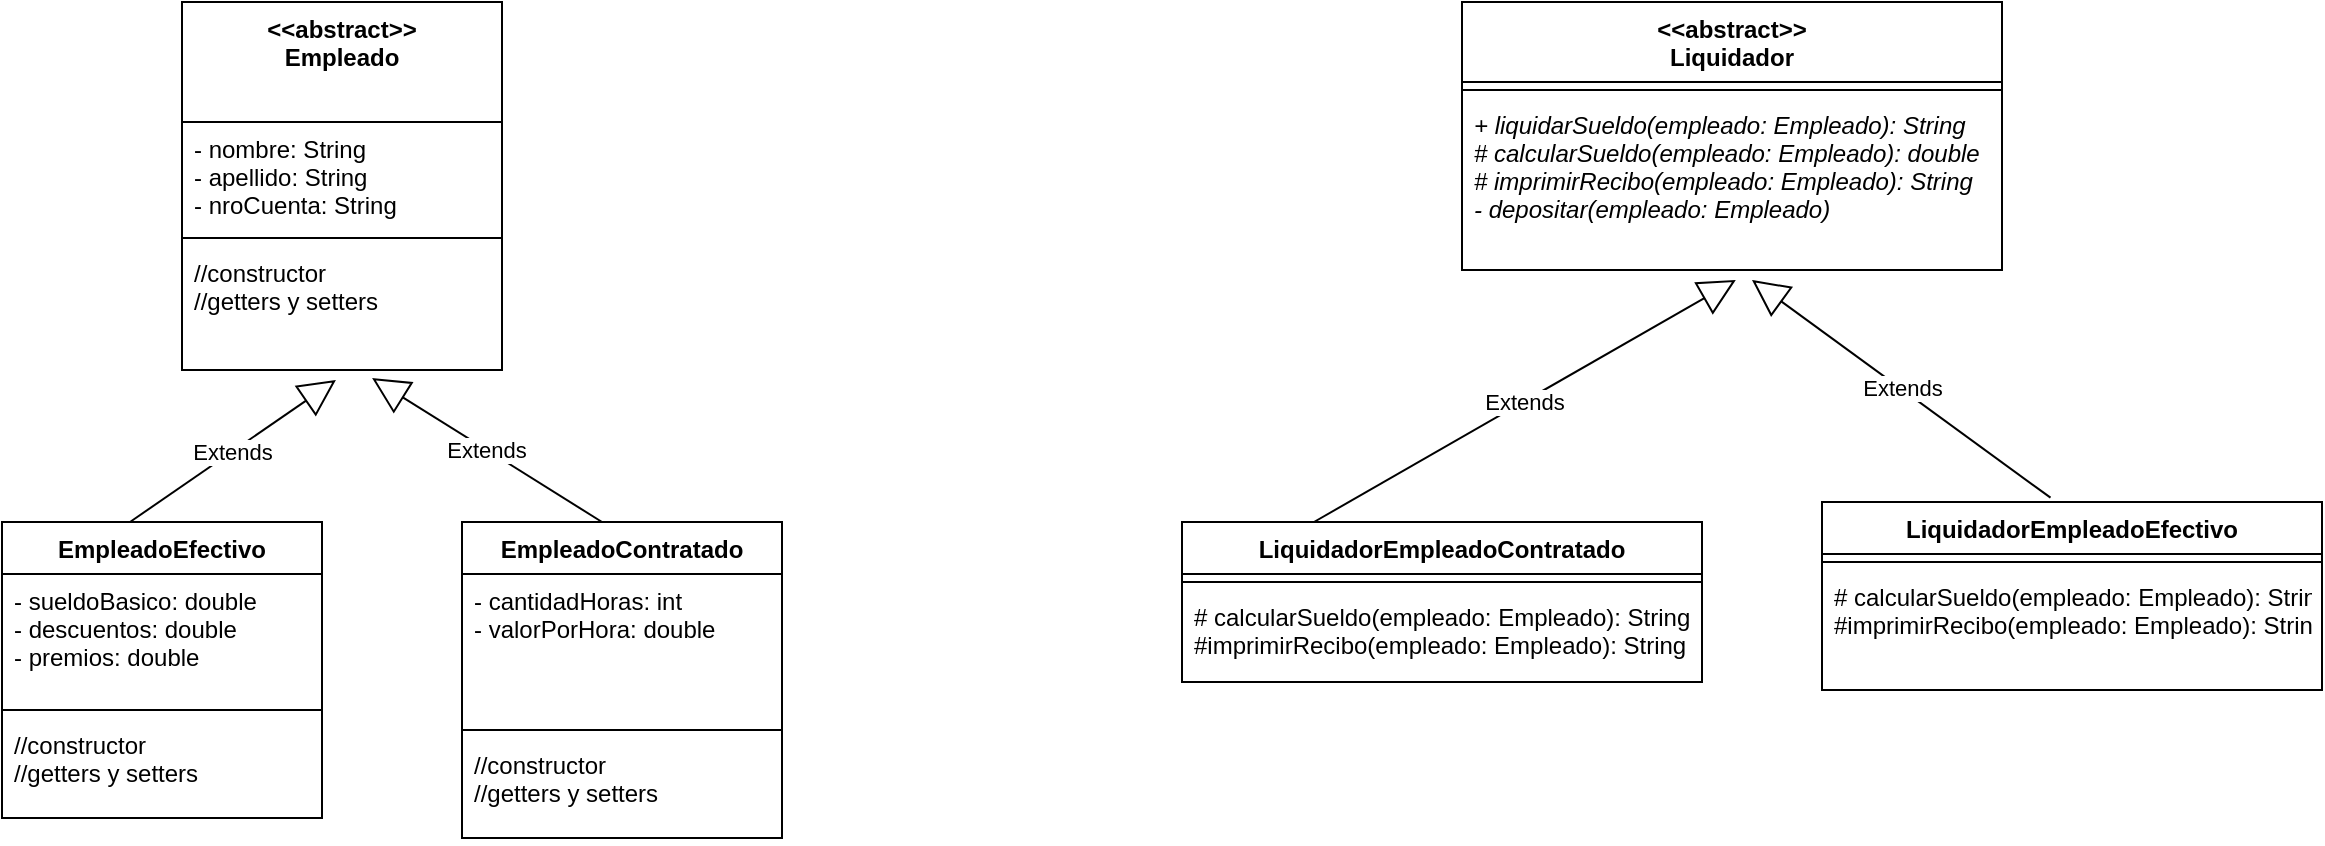 <mxfile version="20.6.0" type="device"><diagram id="xCPKV9oGBQflPcM68weZ" name="Page-1"><mxGraphModel dx="2249" dy="762" grid="1" gridSize="10" guides="1" tooltips="1" connect="1" arrows="1" fold="1" page="1" pageScale="1" pageWidth="827" pageHeight="1169" math="0" shadow="0"><root><mxCell id="0"/><mxCell id="1" parent="0"/><mxCell id="9NJnw5SkZocPJwFVntPS-1" value="&lt;&lt;abstract&gt;&gt;&#10;Empleado" style="swimlane;fontStyle=1;align=center;verticalAlign=top;childLayout=stackLayout;horizontal=1;startSize=60;horizontalStack=0;resizeParent=1;resizeParentMax=0;resizeLast=0;collapsible=1;marginBottom=0;" vertex="1" parent="1"><mxGeometry x="-260" y="60" width="160" height="184" as="geometry"/></mxCell><mxCell id="9NJnw5SkZocPJwFVntPS-2" value="- nombre: String&#10;- apellido: String&#10;- nroCuenta: String" style="text;strokeColor=none;fillColor=none;align=left;verticalAlign=top;spacingLeft=4;spacingRight=4;overflow=hidden;rotatable=0;points=[[0,0.5],[1,0.5]];portConstraint=eastwest;" vertex="1" parent="9NJnw5SkZocPJwFVntPS-1"><mxGeometry y="60" width="160" height="54" as="geometry"/></mxCell><mxCell id="9NJnw5SkZocPJwFVntPS-3" value="" style="line;strokeWidth=1;fillColor=none;align=left;verticalAlign=middle;spacingTop=-1;spacingLeft=3;spacingRight=3;rotatable=0;labelPosition=right;points=[];portConstraint=eastwest;strokeColor=inherit;" vertex="1" parent="9NJnw5SkZocPJwFVntPS-1"><mxGeometry y="114" width="160" height="8" as="geometry"/></mxCell><mxCell id="9NJnw5SkZocPJwFVntPS-4" value="//constructor&#10;//getters y setters" style="text;strokeColor=none;fillColor=none;align=left;verticalAlign=top;spacingLeft=4;spacingRight=4;overflow=hidden;rotatable=0;points=[[0,0.5],[1,0.5]];portConstraint=eastwest;" vertex="1" parent="9NJnw5SkZocPJwFVntPS-1"><mxGeometry y="122" width="160" height="62" as="geometry"/></mxCell><mxCell id="9NJnw5SkZocPJwFVntPS-5" value="&lt;&lt;abstract&gt;&gt;&#10;Liquidador" style="swimlane;fontStyle=1;align=center;verticalAlign=top;childLayout=stackLayout;horizontal=1;startSize=40;horizontalStack=0;resizeParent=1;resizeParentMax=0;resizeLast=0;collapsible=1;marginBottom=0;" vertex="1" parent="1"><mxGeometry x="380" y="60" width="270" height="134" as="geometry"/></mxCell><mxCell id="9NJnw5SkZocPJwFVntPS-7" value="" style="line;strokeWidth=1;fillColor=none;align=left;verticalAlign=middle;spacingTop=-1;spacingLeft=3;spacingRight=3;rotatable=0;labelPosition=right;points=[];portConstraint=eastwest;strokeColor=inherit;" vertex="1" parent="9NJnw5SkZocPJwFVntPS-5"><mxGeometry y="40" width="270" height="8" as="geometry"/></mxCell><mxCell id="9NJnw5SkZocPJwFVntPS-8" value="+ liquidarSueldo(empleado: Empleado): String&#10;# calcularSueldo(empleado: Empleado): double&#10;# imprimirRecibo(empleado: Empleado): String&#10;- depositar(empleado: Empleado)" style="text;strokeColor=none;fillColor=none;align=left;verticalAlign=top;spacingLeft=4;spacingRight=4;overflow=hidden;rotatable=0;points=[[0,0.5],[1,0.5]];portConstraint=eastwest;fontStyle=2" vertex="1" parent="9NJnw5SkZocPJwFVntPS-5"><mxGeometry y="48" width="270" height="86" as="geometry"/></mxCell><mxCell id="9NJnw5SkZocPJwFVntPS-13" value="LiquidadorEmpleadoContratado" style="swimlane;fontStyle=1;align=center;verticalAlign=top;childLayout=stackLayout;horizontal=1;startSize=26;horizontalStack=0;resizeParent=1;resizeParentMax=0;resizeLast=0;collapsible=1;marginBottom=0;" vertex="1" parent="1"><mxGeometry x="240" y="320" width="260" height="80" as="geometry"/></mxCell><mxCell id="9NJnw5SkZocPJwFVntPS-21" value="Extends" style="endArrow=block;endSize=16;endFill=0;html=1;rounded=0;entryX=0.507;entryY=1.058;entryDx=0;entryDy=0;entryPerimeter=0;" edge="1" parent="9NJnw5SkZocPJwFVntPS-13" target="9NJnw5SkZocPJwFVntPS-8"><mxGeometry width="160" relative="1" as="geometry"><mxPoint x="66" as="sourcePoint"/><mxPoint x="226" as="targetPoint"/></mxGeometry></mxCell><mxCell id="9NJnw5SkZocPJwFVntPS-15" value="" style="line;strokeWidth=1;fillColor=none;align=left;verticalAlign=middle;spacingTop=-1;spacingLeft=3;spacingRight=3;rotatable=0;labelPosition=right;points=[];portConstraint=eastwest;strokeColor=inherit;" vertex="1" parent="9NJnw5SkZocPJwFVntPS-13"><mxGeometry y="26" width="260" height="8" as="geometry"/></mxCell><mxCell id="9NJnw5SkZocPJwFVntPS-16" value="# calcularSueldo(empleado: Empleado): String&#10;#imprimirRecibo(empleado: Empleado): String" style="text;strokeColor=none;fillColor=none;align=left;verticalAlign=top;spacingLeft=4;spacingRight=4;overflow=hidden;rotatable=0;points=[[0,0.5],[1,0.5]];portConstraint=eastwest;" vertex="1" parent="9NJnw5SkZocPJwFVntPS-13"><mxGeometry y="34" width="260" height="46" as="geometry"/></mxCell><mxCell id="9NJnw5SkZocPJwFVntPS-17" value="LiquidadorEmpleadoEfectivo" style="swimlane;fontStyle=1;align=center;verticalAlign=top;childLayout=stackLayout;horizontal=1;startSize=26;horizontalStack=0;resizeParent=1;resizeParentMax=0;resizeLast=0;collapsible=1;marginBottom=0;" vertex="1" parent="1"><mxGeometry x="560" y="310" width="250" height="94" as="geometry"/></mxCell><mxCell id="9NJnw5SkZocPJwFVntPS-19" value="" style="line;strokeWidth=1;fillColor=none;align=left;verticalAlign=middle;spacingTop=-1;spacingLeft=3;spacingRight=3;rotatable=0;labelPosition=right;points=[];portConstraint=eastwest;strokeColor=inherit;" vertex="1" parent="9NJnw5SkZocPJwFVntPS-17"><mxGeometry y="26" width="250" height="8" as="geometry"/></mxCell><mxCell id="9NJnw5SkZocPJwFVntPS-20" value="# calcularSueldo(empleado: Empleado): String&#10;#imprimirRecibo(empleado: Empleado): String" style="text;strokeColor=none;fillColor=none;align=left;verticalAlign=top;spacingLeft=4;spacingRight=4;overflow=hidden;rotatable=0;points=[[0,0.5],[1,0.5]];portConstraint=eastwest;" vertex="1" parent="9NJnw5SkZocPJwFVntPS-17"><mxGeometry y="34" width="250" height="60" as="geometry"/></mxCell><mxCell id="9NJnw5SkZocPJwFVntPS-22" value="Extends" style="endArrow=block;endSize=16;endFill=0;html=1;rounded=0;entryX=0.537;entryY=1.058;entryDx=0;entryDy=0;entryPerimeter=0;exitX=0.457;exitY=-0.023;exitDx=0;exitDy=0;exitPerimeter=0;" edge="1" parent="1" source="9NJnw5SkZocPJwFVntPS-17" target="9NJnw5SkZocPJwFVntPS-8"><mxGeometry width="160" relative="1" as="geometry"><mxPoint x="700" y="245.01" as="sourcePoint"/><mxPoint x="846.89" y="189.998" as="targetPoint"/></mxGeometry></mxCell><mxCell id="9NJnw5SkZocPJwFVntPS-23" value="EmpleadoEfectivo" style="swimlane;fontStyle=1;align=center;verticalAlign=top;childLayout=stackLayout;horizontal=1;startSize=26;horizontalStack=0;resizeParent=1;resizeParentMax=0;resizeLast=0;collapsible=1;marginBottom=0;" vertex="1" parent="1"><mxGeometry x="-350" y="320" width="160" height="148" as="geometry"/></mxCell><mxCell id="9NJnw5SkZocPJwFVntPS-24" value="- sueldoBasico: double&#10;- descuentos: double&#10;- premios: double" style="text;strokeColor=none;fillColor=none;align=left;verticalAlign=top;spacingLeft=4;spacingRight=4;overflow=hidden;rotatable=0;points=[[0,0.5],[1,0.5]];portConstraint=eastwest;" vertex="1" parent="9NJnw5SkZocPJwFVntPS-23"><mxGeometry y="26" width="160" height="64" as="geometry"/></mxCell><mxCell id="9NJnw5SkZocPJwFVntPS-25" value="" style="line;strokeWidth=1;fillColor=none;align=left;verticalAlign=middle;spacingTop=-1;spacingLeft=3;spacingRight=3;rotatable=0;labelPosition=right;points=[];portConstraint=eastwest;strokeColor=inherit;" vertex="1" parent="9NJnw5SkZocPJwFVntPS-23"><mxGeometry y="90" width="160" height="8" as="geometry"/></mxCell><mxCell id="9NJnw5SkZocPJwFVntPS-26" value="//constructor&#10;//getters y setters" style="text;strokeColor=none;fillColor=none;align=left;verticalAlign=top;spacingLeft=4;spacingRight=4;overflow=hidden;rotatable=0;points=[[0,0.5],[1,0.5]];portConstraint=eastwest;" vertex="1" parent="9NJnw5SkZocPJwFVntPS-23"><mxGeometry y="98" width="160" height="50" as="geometry"/></mxCell><mxCell id="9NJnw5SkZocPJwFVntPS-27" value="EmpleadoContratado" style="swimlane;fontStyle=1;align=center;verticalAlign=top;childLayout=stackLayout;horizontal=1;startSize=26;horizontalStack=0;resizeParent=1;resizeParentMax=0;resizeLast=0;collapsible=1;marginBottom=0;" vertex="1" parent="1"><mxGeometry x="-120" y="320" width="160" height="158" as="geometry"/></mxCell><mxCell id="9NJnw5SkZocPJwFVntPS-28" value="- cantidadHoras: int&#10;- valorPorHora: double" style="text;strokeColor=none;fillColor=none;align=left;verticalAlign=top;spacingLeft=4;spacingRight=4;overflow=hidden;rotatable=0;points=[[0,0.5],[1,0.5]];portConstraint=eastwest;" vertex="1" parent="9NJnw5SkZocPJwFVntPS-27"><mxGeometry y="26" width="160" height="74" as="geometry"/></mxCell><mxCell id="9NJnw5SkZocPJwFVntPS-29" value="" style="line;strokeWidth=1;fillColor=none;align=left;verticalAlign=middle;spacingTop=-1;spacingLeft=3;spacingRight=3;rotatable=0;labelPosition=right;points=[];portConstraint=eastwest;strokeColor=inherit;" vertex="1" parent="9NJnw5SkZocPJwFVntPS-27"><mxGeometry y="100" width="160" height="8" as="geometry"/></mxCell><mxCell id="9NJnw5SkZocPJwFVntPS-30" value="//constructor&#10;//getters y setters" style="text;strokeColor=none;fillColor=none;align=left;verticalAlign=top;spacingLeft=4;spacingRight=4;overflow=hidden;rotatable=0;points=[[0,0.5],[1,0.5]];portConstraint=eastwest;" vertex="1" parent="9NJnw5SkZocPJwFVntPS-27"><mxGeometry y="108" width="160" height="50" as="geometry"/></mxCell><mxCell id="9NJnw5SkZocPJwFVntPS-31" value="Extends" style="endArrow=block;endSize=16;endFill=0;html=1;rounded=0;exitX=0.4;exitY=0;exitDx=0;exitDy=0;exitPerimeter=0;entryX=0.481;entryY=1.081;entryDx=0;entryDy=0;entryPerimeter=0;" edge="1" parent="1" source="9NJnw5SkZocPJwFVntPS-23" target="9NJnw5SkZocPJwFVntPS-4"><mxGeometry width="160" relative="1" as="geometry"><mxPoint x="270" y="350" as="sourcePoint"/><mxPoint x="430" y="350" as="targetPoint"/></mxGeometry></mxCell><mxCell id="9NJnw5SkZocPJwFVntPS-32" value="Extends" style="endArrow=block;endSize=16;endFill=0;html=1;rounded=0;exitX=0.4;exitY=0;exitDx=0;exitDy=0;exitPerimeter=0;entryX=0.594;entryY=1.065;entryDx=0;entryDy=0;entryPerimeter=0;" edge="1" parent="1" target="9NJnw5SkZocPJwFVntPS-4"><mxGeometry width="160" relative="1" as="geometry"><mxPoint x="-50" y="320" as="sourcePoint"/><mxPoint x="52.96" y="235.022" as="targetPoint"/></mxGeometry></mxCell></root></mxGraphModel></diagram></mxfile>
